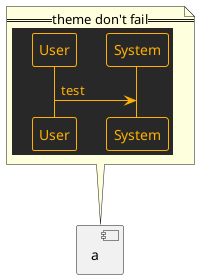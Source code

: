 https://forum.plantuml.net/18266/defining-a-theme-for-embedded-diagram-breaks-it
@startuml

component a {
}

note top of a
==theme don't fail==
{{
!theme crt-amber
User->System: test
}}
end note
@enduml

https://forum.plantuml.net/18266/defining-a-theme-for-embedded-diagram-breaks-it
@startuml

component a {
}

note top of a: \n==theme fail==\n{{\n!theme crt-amber\nUser->System: test\n}}\n

@enduml
